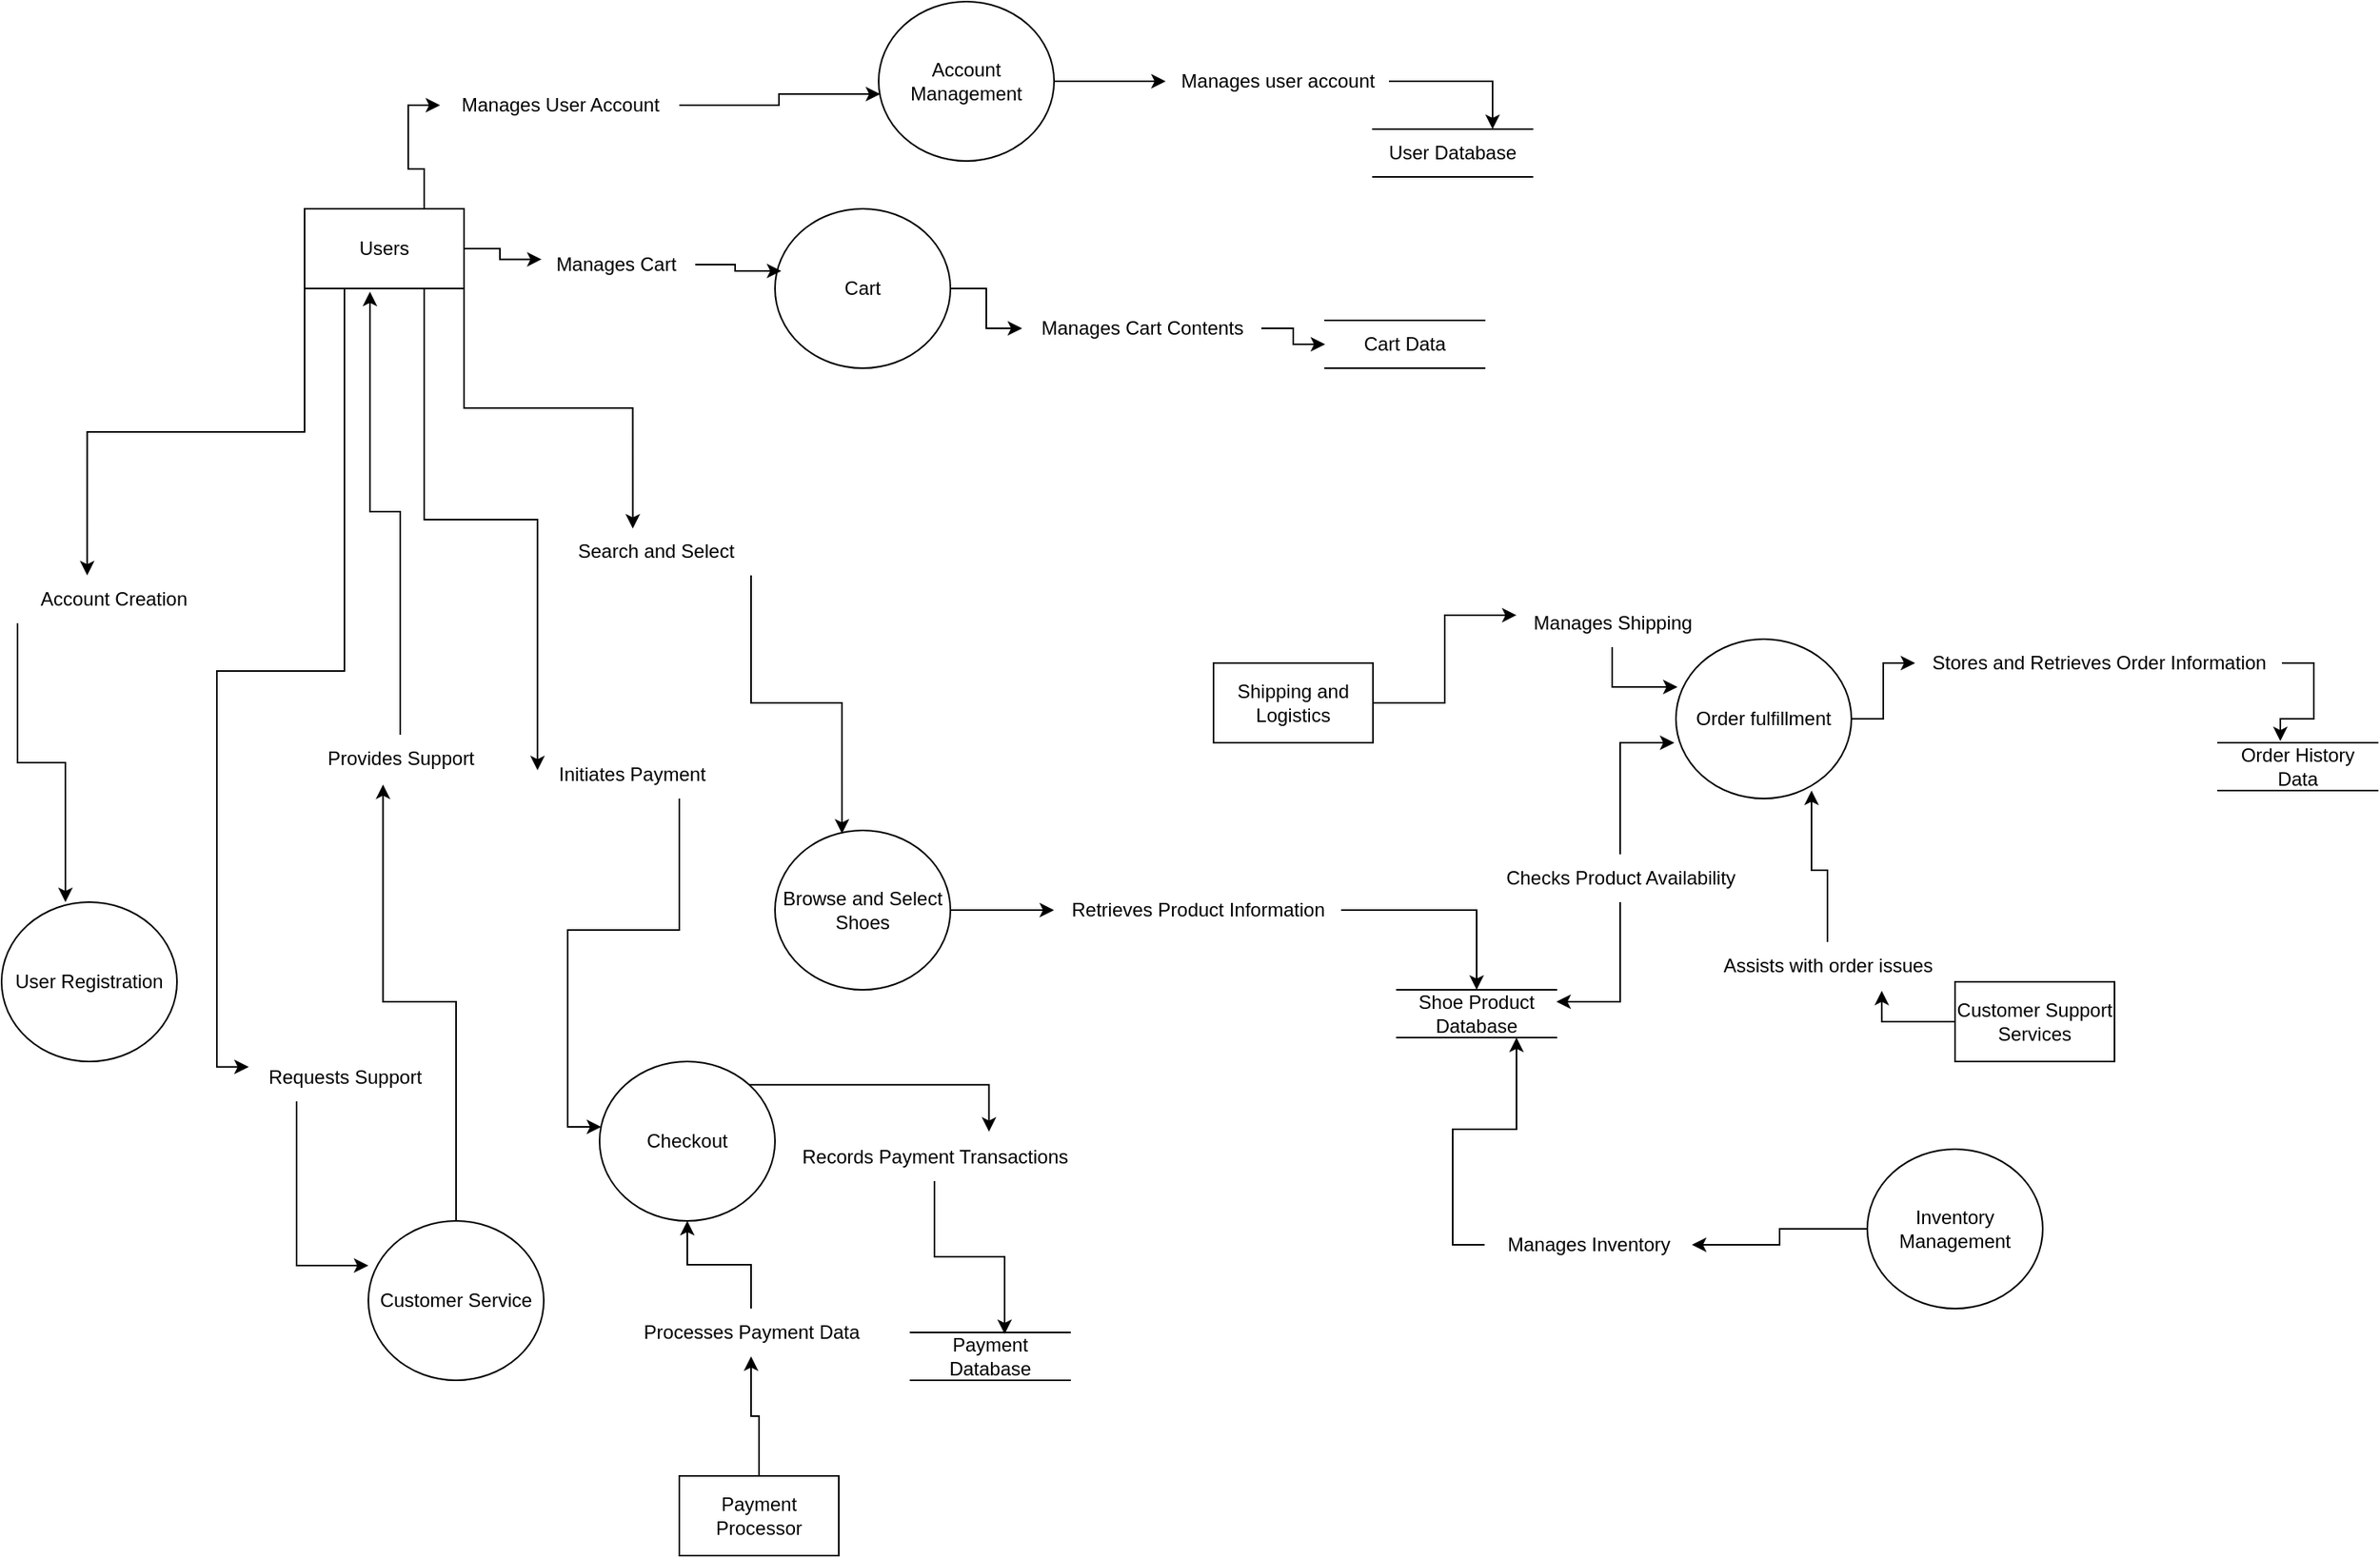<mxfile version="22.0.4" type="github">
  <diagram name="Page-1" id="DFopCFdIPEEqWfNpjsTn">
    <mxGraphModel dx="1942" dy="1562" grid="1" gridSize="10" guides="1" tooltips="1" connect="1" arrows="1" fold="1" page="1" pageScale="1" pageWidth="850" pageHeight="1100" math="0" shadow="0">
      <root>
        <mxCell id="0" />
        <mxCell id="1" parent="0" />
        <mxCell id="BYB5my-5IRVZ9kW4JfYy-2" value="Users" style="html=1;dashed=0;whiteSpace=wrap;" vertex="1" parent="1">
          <mxGeometry x="30" y="-170" width="100" height="50" as="geometry" />
        </mxCell>
        <mxCell id="BYB5my-5IRVZ9kW4JfYy-3" value="Shipping and Logistics" style="html=1;dashed=0;whiteSpace=wrap;" vertex="1" parent="1">
          <mxGeometry x="600" y="115" width="100" height="50" as="geometry" />
        </mxCell>
        <mxCell id="BYB5my-5IRVZ9kW4JfYy-4" value="Customer Support Services" style="html=1;dashed=0;whiteSpace=wrap;" vertex="1" parent="1">
          <mxGeometry x="1065" y="315" width="100" height="50" as="geometry" />
        </mxCell>
        <mxCell id="BYB5my-5IRVZ9kW4JfYy-61" style="edgeStyle=orthogonalEdgeStyle;rounded=0;orthogonalLoop=1;jettySize=auto;html=1;exitX=0.5;exitY=0;exitDx=0;exitDy=0;entryX=0.5;entryY=1;entryDx=0;entryDy=0;" edge="1" parent="1" source="BYB5my-5IRVZ9kW4JfYy-60" target="BYB5my-5IRVZ9kW4JfYy-7">
          <mxGeometry relative="1" as="geometry" />
        </mxCell>
        <mxCell id="BYB5my-5IRVZ9kW4JfYy-5" value="Payment Processor" style="html=1;dashed=0;whiteSpace=wrap;" vertex="1" parent="1">
          <mxGeometry x="265" y="625" width="100" height="50" as="geometry" />
        </mxCell>
        <mxCell id="BYB5my-5IRVZ9kW4JfYy-7" value="Checkout" style="shape=ellipse;html=1;dashed=0;whiteSpace=wrap;perimeter=ellipsePerimeter;" vertex="1" parent="1">
          <mxGeometry x="215" y="365" width="110" height="100" as="geometry" />
        </mxCell>
        <mxCell id="BYB5my-5IRVZ9kW4JfYy-8" value="User Registration" style="shape=ellipse;html=1;dashed=0;whiteSpace=wrap;perimeter=ellipsePerimeter;" vertex="1" parent="1">
          <mxGeometry x="-160" y="265" width="110" height="100" as="geometry" />
        </mxCell>
        <mxCell id="BYB5my-5IRVZ9kW4JfYy-74" style="edgeStyle=orthogonalEdgeStyle;rounded=0;orthogonalLoop=1;jettySize=auto;html=1;exitX=1;exitY=0.5;exitDx=0;exitDy=0;" edge="1" parent="1" source="BYB5my-5IRVZ9kW4JfYy-75" target="BYB5my-5IRVZ9kW4JfYy-20">
          <mxGeometry relative="1" as="geometry" />
        </mxCell>
        <mxCell id="BYB5my-5IRVZ9kW4JfYy-9" value="Browse and Select Shoes" style="shape=ellipse;html=1;dashed=0;whiteSpace=wrap;perimeter=ellipsePerimeter;" vertex="1" parent="1">
          <mxGeometry x="325" y="220" width="110" height="100" as="geometry" />
        </mxCell>
        <mxCell id="BYB5my-5IRVZ9kW4JfYy-99" style="edgeStyle=orthogonalEdgeStyle;rounded=0;orthogonalLoop=1;jettySize=auto;html=1;exitX=1;exitY=0.5;exitDx=0;exitDy=0;entryX=0.75;entryY=0;entryDx=0;entryDy=0;" edge="1" parent="1" source="BYB5my-5IRVZ9kW4JfYy-100" target="BYB5my-5IRVZ9kW4JfYy-16">
          <mxGeometry relative="1" as="geometry" />
        </mxCell>
        <mxCell id="BYB5my-5IRVZ9kW4JfYy-103" style="edgeStyle=orthogonalEdgeStyle;rounded=0;orthogonalLoop=1;jettySize=auto;html=1;exitX=1;exitY=0.5;exitDx=0;exitDy=0;" edge="1" parent="1" source="BYB5my-5IRVZ9kW4JfYy-10" target="BYB5my-5IRVZ9kW4JfYy-100">
          <mxGeometry relative="1" as="geometry" />
        </mxCell>
        <mxCell id="BYB5my-5IRVZ9kW4JfYy-10" value="Account Management" style="shape=ellipse;html=1;dashed=0;whiteSpace=wrap;perimeter=ellipsePerimeter;" vertex="1" parent="1">
          <mxGeometry x="390" y="-300" width="110" height="100" as="geometry" />
        </mxCell>
        <mxCell id="BYB5my-5IRVZ9kW4JfYy-12" value="Customer Service" style="shape=ellipse;html=1;dashed=0;whiteSpace=wrap;perimeter=ellipsePerimeter;" vertex="1" parent="1">
          <mxGeometry x="70" y="465" width="110" height="100" as="geometry" />
        </mxCell>
        <mxCell id="BYB5my-5IRVZ9kW4JfYy-94" style="edgeStyle=orthogonalEdgeStyle;rounded=0;orthogonalLoop=1;jettySize=auto;html=1;exitX=1;exitY=0.5;exitDx=0;exitDy=0;" edge="1" parent="1" source="BYB5my-5IRVZ9kW4JfYy-14" target="BYB5my-5IRVZ9kW4JfYy-92">
          <mxGeometry relative="1" as="geometry" />
        </mxCell>
        <mxCell id="BYB5my-5IRVZ9kW4JfYy-14" value="Order fulfillment" style="shape=ellipse;html=1;dashed=0;whiteSpace=wrap;perimeter=ellipsePerimeter;" vertex="1" parent="1">
          <mxGeometry x="890" y="100" width="110" height="100" as="geometry" />
        </mxCell>
        <mxCell id="BYB5my-5IRVZ9kW4JfYy-16" value="User Database" style="html=1;dashed=0;whiteSpace=wrap;shape=partialRectangle;right=0;left=0;" vertex="1" parent="1">
          <mxGeometry x="700" y="-220" width="100" height="30" as="geometry" />
        </mxCell>
        <mxCell id="BYB5my-5IRVZ9kW4JfYy-17" value="Payment Database" style="html=1;dashed=0;whiteSpace=wrap;shape=partialRectangle;right=0;left=0;" vertex="1" parent="1">
          <mxGeometry x="410" y="535" width="100" height="30" as="geometry" />
        </mxCell>
        <mxCell id="BYB5my-5IRVZ9kW4JfYy-18" value="Order History Data" style="html=1;dashed=0;whiteSpace=wrap;shape=partialRectangle;right=0;left=0;" vertex="1" parent="1">
          <mxGeometry x="1230" y="165" width="100" height="30" as="geometry" />
        </mxCell>
        <mxCell id="BYB5my-5IRVZ9kW4JfYy-20" value="Shoe Product Database" style="html=1;dashed=0;whiteSpace=wrap;shape=partialRectangle;right=0;left=0;" vertex="1" parent="1">
          <mxGeometry x="715" y="320" width="100" height="30" as="geometry" />
        </mxCell>
        <mxCell id="BYB5my-5IRVZ9kW4JfYy-24" style="edgeStyle=orthogonalEdgeStyle;rounded=0;orthogonalLoop=1;jettySize=auto;html=1;exitX=0;exitY=1;exitDx=0;exitDy=0;entryX=0.364;entryY=0;entryDx=0;entryDy=0;entryPerimeter=0;" edge="1" parent="1" source="BYB5my-5IRVZ9kW4JfYy-42" target="BYB5my-5IRVZ9kW4JfYy-8">
          <mxGeometry relative="1" as="geometry" />
        </mxCell>
        <mxCell id="BYB5my-5IRVZ9kW4JfYy-25" style="edgeStyle=orthogonalEdgeStyle;rounded=0;orthogonalLoop=1;jettySize=auto;html=1;exitX=0.25;exitY=1;exitDx=0;exitDy=0;entryX=0;entryY=0.28;entryDx=0;entryDy=0;entryPerimeter=0;" edge="1" parent="1" source="BYB5my-5IRVZ9kW4JfYy-56" target="BYB5my-5IRVZ9kW4JfYy-12">
          <mxGeometry relative="1" as="geometry" />
        </mxCell>
        <mxCell id="BYB5my-5IRVZ9kW4JfYy-95" style="edgeStyle=orthogonalEdgeStyle;rounded=0;orthogonalLoop=1;jettySize=auto;html=1;exitX=0;exitY=0.5;exitDx=0;exitDy=0;entryX=0.75;entryY=1;entryDx=0;entryDy=0;" edge="1" parent="1" source="BYB5my-5IRVZ9kW4JfYy-96" target="BYB5my-5IRVZ9kW4JfYy-20">
          <mxGeometry relative="1" as="geometry" />
        </mxCell>
        <mxCell id="BYB5my-5IRVZ9kW4JfYy-98" style="edgeStyle=orthogonalEdgeStyle;rounded=0;orthogonalLoop=1;jettySize=auto;html=1;exitX=0;exitY=0.5;exitDx=0;exitDy=0;" edge="1" parent="1" source="BYB5my-5IRVZ9kW4JfYy-33" target="BYB5my-5IRVZ9kW4JfYy-96">
          <mxGeometry relative="1" as="geometry" />
        </mxCell>
        <mxCell id="BYB5my-5IRVZ9kW4JfYy-33" value="Inventory Management" style="shape=ellipse;html=1;dashed=0;whiteSpace=wrap;perimeter=ellipsePerimeter;" vertex="1" parent="1">
          <mxGeometry x="1010" y="420" width="110" height="100" as="geometry" />
        </mxCell>
        <mxCell id="BYB5my-5IRVZ9kW4JfYy-39" style="edgeStyle=orthogonalEdgeStyle;rounded=0;orthogonalLoop=1;jettySize=auto;html=1;exitX=1;exitY=1;exitDx=0;exitDy=0;entryX=0.382;entryY=0.02;entryDx=0;entryDy=0;entryPerimeter=0;" edge="1" parent="1" source="BYB5my-5IRVZ9kW4JfYy-44" target="BYB5my-5IRVZ9kW4JfYy-9">
          <mxGeometry relative="1" as="geometry" />
        </mxCell>
        <mxCell id="BYB5my-5IRVZ9kW4JfYy-40" style="edgeStyle=orthogonalEdgeStyle;rounded=0;orthogonalLoop=1;jettySize=auto;html=1;exitX=0.75;exitY=1;exitDx=0;exitDy=0;entryX=0.009;entryY=0.41;entryDx=0;entryDy=0;entryPerimeter=0;" edge="1" parent="1" source="BYB5my-5IRVZ9kW4JfYy-51" target="BYB5my-5IRVZ9kW4JfYy-7">
          <mxGeometry relative="1" as="geometry" />
        </mxCell>
        <mxCell id="BYB5my-5IRVZ9kW4JfYy-105" style="edgeStyle=orthogonalEdgeStyle;rounded=0;orthogonalLoop=1;jettySize=auto;html=1;exitX=1;exitY=0.5;exitDx=0;exitDy=0;" edge="1" parent="1" source="BYB5my-5IRVZ9kW4JfYy-106" target="BYB5my-5IRVZ9kW4JfYy-104">
          <mxGeometry relative="1" as="geometry" />
        </mxCell>
        <mxCell id="BYB5my-5IRVZ9kW4JfYy-41" value="Cart" style="shape=ellipse;html=1;dashed=0;whiteSpace=wrap;perimeter=ellipsePerimeter;" vertex="1" parent="1">
          <mxGeometry x="325" y="-170" width="110" height="100" as="geometry" />
        </mxCell>
        <mxCell id="BYB5my-5IRVZ9kW4JfYy-43" value="" style="edgeStyle=orthogonalEdgeStyle;rounded=0;orthogonalLoop=1;jettySize=auto;html=1;exitX=0;exitY=1;exitDx=0;exitDy=0;entryX=0.364;entryY=0;entryDx=0;entryDy=0;entryPerimeter=0;" edge="1" parent="1" source="BYB5my-5IRVZ9kW4JfYy-2" target="BYB5my-5IRVZ9kW4JfYy-42">
          <mxGeometry relative="1" as="geometry">
            <mxPoint x="30" y="-120" as="sourcePoint" />
            <mxPoint x="-40" y="265" as="targetPoint" />
          </mxGeometry>
        </mxCell>
        <mxCell id="BYB5my-5IRVZ9kW4JfYy-42" value="Account Creation" style="text;html=1;align=center;verticalAlign=middle;resizable=0;points=[];autosize=1;strokeColor=none;fillColor=none;" vertex="1" parent="1">
          <mxGeometry x="-150" y="60" width="120" height="30" as="geometry" />
        </mxCell>
        <mxCell id="BYB5my-5IRVZ9kW4JfYy-45" value="" style="edgeStyle=orthogonalEdgeStyle;rounded=0;orthogonalLoop=1;jettySize=auto;html=1;exitX=1;exitY=1;exitDx=0;exitDy=0;entryX=0.382;entryY=0.02;entryDx=0;entryDy=0;entryPerimeter=0;" edge="1" parent="1" source="BYB5my-5IRVZ9kW4JfYy-2" target="BYB5my-5IRVZ9kW4JfYy-44">
          <mxGeometry relative="1" as="geometry">
            <mxPoint x="130" y="-120" as="sourcePoint" />
            <mxPoint x="212" y="232" as="targetPoint" />
          </mxGeometry>
        </mxCell>
        <mxCell id="BYB5my-5IRVZ9kW4JfYy-44" value="Search and Select" style="text;html=1;align=center;verticalAlign=middle;resizable=0;points=[];autosize=1;strokeColor=none;fillColor=none;" vertex="1" parent="1">
          <mxGeometry x="190" y="30" width="120" height="30" as="geometry" />
        </mxCell>
        <mxCell id="BYB5my-5IRVZ9kW4JfYy-48" style="edgeStyle=orthogonalEdgeStyle;rounded=0;orthogonalLoop=1;jettySize=auto;html=1;exitX=1;exitY=0.5;exitDx=0;exitDy=0;entryX=0.036;entryY=0.39;entryDx=0;entryDy=0;entryPerimeter=0;" edge="1" parent="1" source="BYB5my-5IRVZ9kW4JfYy-49" target="BYB5my-5IRVZ9kW4JfYy-41">
          <mxGeometry relative="1" as="geometry" />
        </mxCell>
        <mxCell id="BYB5my-5IRVZ9kW4JfYy-50" value="" style="edgeStyle=orthogonalEdgeStyle;rounded=0;orthogonalLoop=1;jettySize=auto;html=1;exitX=1;exitY=0.5;exitDx=0;exitDy=0;entryX=0.036;entryY=0.39;entryDx=0;entryDy=0;entryPerimeter=0;" edge="1" parent="1" source="BYB5my-5IRVZ9kW4JfYy-2" target="BYB5my-5IRVZ9kW4JfYy-49">
          <mxGeometry relative="1" as="geometry">
            <mxPoint x="130" y="-145" as="sourcePoint" />
            <mxPoint x="294" y="-131" as="targetPoint" />
          </mxGeometry>
        </mxCell>
        <mxCell id="BYB5my-5IRVZ9kW4JfYy-49" value="Manages Cart&lt;br&gt;" style="text;html=1;align=center;verticalAlign=middle;resizable=0;points=[];autosize=1;strokeColor=none;fillColor=none;" vertex="1" parent="1">
          <mxGeometry x="175" y="-150" width="100" height="30" as="geometry" />
        </mxCell>
        <mxCell id="BYB5my-5IRVZ9kW4JfYy-52" value="" style="edgeStyle=orthogonalEdgeStyle;rounded=0;orthogonalLoop=1;jettySize=auto;html=1;exitX=0.75;exitY=1;exitDx=0;exitDy=0;entryX=0.009;entryY=0.41;entryDx=0;entryDy=0;entryPerimeter=0;" edge="1" parent="1" source="BYB5my-5IRVZ9kW4JfYy-2" target="BYB5my-5IRVZ9kW4JfYy-51">
          <mxGeometry relative="1" as="geometry">
            <mxPoint x="105" y="-120" as="sourcePoint" />
            <mxPoint x="216" y="406" as="targetPoint" />
          </mxGeometry>
        </mxCell>
        <mxCell id="BYB5my-5IRVZ9kW4JfYy-51" value="Initiates Payment" style="text;html=1;align=center;verticalAlign=middle;resizable=0;points=[];autosize=1;strokeColor=none;fillColor=none;" vertex="1" parent="1">
          <mxGeometry x="175" y="170" width="120" height="30" as="geometry" />
        </mxCell>
        <mxCell id="BYB5my-5IRVZ9kW4JfYy-54" value="" style="edgeStyle=orthogonalEdgeStyle;rounded=0;orthogonalLoop=1;jettySize=auto;html=1;exitX=0.75;exitY=0;exitDx=0;exitDy=0;entryX=0;entryY=0.5;entryDx=0;entryDy=0;" edge="1" parent="1" source="BYB5my-5IRVZ9kW4JfYy-2" target="BYB5my-5IRVZ9kW4JfYy-53">
          <mxGeometry relative="1" as="geometry">
            <mxPoint x="105" y="-170" as="sourcePoint" />
            <mxPoint x="325" y="-250" as="targetPoint" />
          </mxGeometry>
        </mxCell>
        <mxCell id="BYB5my-5IRVZ9kW4JfYy-53" value="Manages User Account" style="text;html=1;align=center;verticalAlign=middle;resizable=0;points=[];autosize=1;strokeColor=none;fillColor=none;" vertex="1" parent="1">
          <mxGeometry x="115" y="-250" width="150" height="30" as="geometry" />
        </mxCell>
        <mxCell id="BYB5my-5IRVZ9kW4JfYy-55" style="edgeStyle=orthogonalEdgeStyle;rounded=0;orthogonalLoop=1;jettySize=auto;html=1;entryX=0.009;entryY=0.58;entryDx=0;entryDy=0;entryPerimeter=0;" edge="1" parent="1" source="BYB5my-5IRVZ9kW4JfYy-53" target="BYB5my-5IRVZ9kW4JfYy-10">
          <mxGeometry relative="1" as="geometry" />
        </mxCell>
        <mxCell id="BYB5my-5IRVZ9kW4JfYy-57" value="" style="edgeStyle=orthogonalEdgeStyle;rounded=0;orthogonalLoop=1;jettySize=auto;html=1;exitX=0.25;exitY=1;exitDx=0;exitDy=0;entryX=0;entryY=0.28;entryDx=0;entryDy=0;entryPerimeter=0;" edge="1" parent="1" source="BYB5my-5IRVZ9kW4JfYy-2" target="BYB5my-5IRVZ9kW4JfYy-56">
          <mxGeometry relative="1" as="geometry">
            <mxPoint x="55" y="-120" as="sourcePoint" />
            <mxPoint x="100" y="448" as="targetPoint" />
          </mxGeometry>
        </mxCell>
        <mxCell id="BYB5my-5IRVZ9kW4JfYy-56" value="Requests Support" style="text;html=1;align=center;verticalAlign=middle;resizable=0;points=[];autosize=1;strokeColor=none;fillColor=none;" vertex="1" parent="1">
          <mxGeometry x="-5" y="360" width="120" height="30" as="geometry" />
        </mxCell>
        <mxCell id="BYB5my-5IRVZ9kW4JfYy-62" value="" style="edgeStyle=orthogonalEdgeStyle;rounded=0;orthogonalLoop=1;jettySize=auto;html=1;exitX=0.5;exitY=0;exitDx=0;exitDy=0;entryX=0.5;entryY=1;entryDx=0;entryDy=0;" edge="1" parent="1" source="BYB5my-5IRVZ9kW4JfYy-5" target="BYB5my-5IRVZ9kW4JfYy-60">
          <mxGeometry relative="1" as="geometry">
            <mxPoint x="315" y="625" as="sourcePoint" />
            <mxPoint x="270" y="465" as="targetPoint" />
          </mxGeometry>
        </mxCell>
        <mxCell id="BYB5my-5IRVZ9kW4JfYy-60" value="Processes Payment Data" style="text;html=1;align=center;verticalAlign=middle;resizable=0;points=[];autosize=1;strokeColor=none;fillColor=none;" vertex="1" parent="1">
          <mxGeometry x="230" y="520" width="160" height="30" as="geometry" />
        </mxCell>
        <mxCell id="BYB5my-5IRVZ9kW4JfYy-64" style="edgeStyle=orthogonalEdgeStyle;rounded=0;orthogonalLoop=1;jettySize=auto;html=1;exitX=0.5;exitY=0;exitDx=0;exitDy=0;entryX=0.41;entryY=1.04;entryDx=0;entryDy=0;entryPerimeter=0;" edge="1" parent="1" source="BYB5my-5IRVZ9kW4JfYy-65" target="BYB5my-5IRVZ9kW4JfYy-2">
          <mxGeometry relative="1" as="geometry" />
        </mxCell>
        <mxCell id="BYB5my-5IRVZ9kW4JfYy-66" value="" style="edgeStyle=orthogonalEdgeStyle;rounded=0;orthogonalLoop=1;jettySize=auto;html=1;exitX=0.5;exitY=0;exitDx=0;exitDy=0;entryX=0.41;entryY=1.04;entryDx=0;entryDy=0;entryPerimeter=0;" edge="1" parent="1" source="BYB5my-5IRVZ9kW4JfYy-12" target="BYB5my-5IRVZ9kW4JfYy-65">
          <mxGeometry relative="1" as="geometry">
            <mxPoint x="125" y="465" as="sourcePoint" />
            <mxPoint x="71" y="-118" as="targetPoint" />
          </mxGeometry>
        </mxCell>
        <mxCell id="BYB5my-5IRVZ9kW4JfYy-65" value="Provides Support" style="text;html=1;align=center;verticalAlign=middle;resizable=0;points=[];autosize=1;strokeColor=none;fillColor=none;" vertex="1" parent="1">
          <mxGeometry x="30" y="160" width="120" height="30" as="geometry" />
        </mxCell>
        <mxCell id="BYB5my-5IRVZ9kW4JfYy-68" value="Manages Shipping" style="text;html=1;align=center;verticalAlign=middle;resizable=0;points=[];autosize=1;strokeColor=none;fillColor=none;" vertex="1" parent="1">
          <mxGeometry x="790" y="75" width="120" height="30" as="geometry" />
        </mxCell>
        <mxCell id="BYB5my-5IRVZ9kW4JfYy-72" value="" style="edgeStyle=orthogonalEdgeStyle;rounded=0;orthogonalLoop=1;jettySize=auto;html=1;exitX=0;exitY=0.5;exitDx=0;exitDy=0;entryX=0.727;entryY=1.02;entryDx=0;entryDy=0;entryPerimeter=0;" edge="1" parent="1" source="BYB5my-5IRVZ9kW4JfYy-4" target="BYB5my-5IRVZ9kW4JfYy-71">
          <mxGeometry relative="1" as="geometry">
            <mxPoint x="1065" y="280" as="sourcePoint" />
            <mxPoint x="960" y="237" as="targetPoint" />
          </mxGeometry>
        </mxCell>
        <mxCell id="BYB5my-5IRVZ9kW4JfYy-71" value="Assists with order issues" style="text;html=1;align=center;verticalAlign=middle;resizable=0;points=[];autosize=1;strokeColor=none;fillColor=none;" vertex="1" parent="1">
          <mxGeometry x="910" y="290" width="150" height="30" as="geometry" />
        </mxCell>
        <mxCell id="BYB5my-5IRVZ9kW4JfYy-76" value="" style="edgeStyle=orthogonalEdgeStyle;rounded=0;orthogonalLoop=1;jettySize=auto;html=1;exitX=1;exitY=0.5;exitDx=0;exitDy=0;" edge="1" parent="1" source="BYB5my-5IRVZ9kW4JfYy-9" target="BYB5my-5IRVZ9kW4JfYy-75">
          <mxGeometry relative="1" as="geometry">
            <mxPoint x="435" y="270" as="sourcePoint" />
            <mxPoint x="560" y="270" as="targetPoint" />
          </mxGeometry>
        </mxCell>
        <mxCell id="BYB5my-5IRVZ9kW4JfYy-75" value="Retrieves Product Information" style="text;html=1;align=center;verticalAlign=middle;resizable=0;points=[];autosize=1;strokeColor=none;fillColor=none;" vertex="1" parent="1">
          <mxGeometry x="500" y="255" width="180" height="30" as="geometry" />
        </mxCell>
        <mxCell id="BYB5my-5IRVZ9kW4JfYy-80" value="" style="edgeStyle=orthogonalEdgeStyle;rounded=0;orthogonalLoop=1;jettySize=auto;html=1;exitX=1;exitY=0;exitDx=0;exitDy=0;entryX=0.68;entryY=-0.033;entryDx=0;entryDy=0;entryPerimeter=0;" edge="1" parent="1" source="BYB5my-5IRVZ9kW4JfYy-7" target="BYB5my-5IRVZ9kW4JfYy-79">
          <mxGeometry relative="1" as="geometry">
            <mxPoint x="309" y="380" as="sourcePoint" />
            <mxPoint x="463" y="439" as="targetPoint" />
          </mxGeometry>
        </mxCell>
        <mxCell id="BYB5my-5IRVZ9kW4JfYy-79" value="Records Payment Transactions" style="text;html=1;align=center;verticalAlign=middle;resizable=0;points=[];autosize=1;strokeColor=none;fillColor=none;" vertex="1" parent="1">
          <mxGeometry x="330" y="410" width="190" height="30" as="geometry" />
        </mxCell>
        <mxCell id="BYB5my-5IRVZ9kW4JfYy-81" style="edgeStyle=orthogonalEdgeStyle;rounded=0;orthogonalLoop=1;jettySize=auto;html=1;entryX=0.59;entryY=0.033;entryDx=0;entryDy=0;entryPerimeter=0;" edge="1" parent="1" source="BYB5my-5IRVZ9kW4JfYy-79" target="BYB5my-5IRVZ9kW4JfYy-17">
          <mxGeometry relative="1" as="geometry" />
        </mxCell>
        <mxCell id="BYB5my-5IRVZ9kW4JfYy-82" style="edgeStyle=orthogonalEdgeStyle;rounded=0;orthogonalLoop=1;jettySize=auto;html=1;entryX=0.009;entryY=0.3;entryDx=0;entryDy=0;entryPerimeter=0;" edge="1" parent="1" source="BYB5my-5IRVZ9kW4JfYy-68" target="BYB5my-5IRVZ9kW4JfYy-14">
          <mxGeometry relative="1" as="geometry" />
        </mxCell>
        <mxCell id="BYB5my-5IRVZ9kW4JfYy-84" style="edgeStyle=orthogonalEdgeStyle;rounded=0;orthogonalLoop=1;jettySize=auto;html=1;exitX=1;exitY=0.5;exitDx=0;exitDy=0;entryX=0;entryY=0.333;entryDx=0;entryDy=0;entryPerimeter=0;" edge="1" parent="1" source="BYB5my-5IRVZ9kW4JfYy-3" target="BYB5my-5IRVZ9kW4JfYy-68">
          <mxGeometry relative="1" as="geometry" />
        </mxCell>
        <mxCell id="BYB5my-5IRVZ9kW4JfYy-85" style="edgeStyle=orthogonalEdgeStyle;rounded=0;orthogonalLoop=1;jettySize=auto;html=1;entryX=0.773;entryY=0.95;entryDx=0;entryDy=0;entryPerimeter=0;" edge="1" parent="1" source="BYB5my-5IRVZ9kW4JfYy-71" target="BYB5my-5IRVZ9kW4JfYy-14">
          <mxGeometry relative="1" as="geometry" />
        </mxCell>
        <mxCell id="BYB5my-5IRVZ9kW4JfYy-90" style="edgeStyle=orthogonalEdgeStyle;rounded=0;orthogonalLoop=1;jettySize=auto;html=1;entryX=1;entryY=0.25;entryDx=0;entryDy=0;" edge="1" parent="1" source="BYB5my-5IRVZ9kW4JfYy-87" target="BYB5my-5IRVZ9kW4JfYy-20">
          <mxGeometry relative="1" as="geometry" />
        </mxCell>
        <mxCell id="BYB5my-5IRVZ9kW4JfYy-87" value="Checks Product Availability" style="text;html=1;align=center;verticalAlign=middle;resizable=0;points=[];autosize=1;strokeColor=none;fillColor=none;" vertex="1" parent="1">
          <mxGeometry x="770" y="235" width="170" height="30" as="geometry" />
        </mxCell>
        <mxCell id="BYB5my-5IRVZ9kW4JfYy-89" style="edgeStyle=orthogonalEdgeStyle;rounded=0;orthogonalLoop=1;jettySize=auto;html=1;entryX=-0.009;entryY=0.65;entryDx=0;entryDy=0;entryPerimeter=0;" edge="1" parent="1" source="BYB5my-5IRVZ9kW4JfYy-87" target="BYB5my-5IRVZ9kW4JfYy-14">
          <mxGeometry relative="1" as="geometry" />
        </mxCell>
        <mxCell id="BYB5my-5IRVZ9kW4JfYy-91" style="edgeStyle=orthogonalEdgeStyle;rounded=0;orthogonalLoop=1;jettySize=auto;html=1;exitX=1;exitY=0.5;exitDx=0;exitDy=0;entryX=0.39;entryY=-0.033;entryDx=0;entryDy=0;entryPerimeter=0;" edge="1" parent="1" source="BYB5my-5IRVZ9kW4JfYy-92" target="BYB5my-5IRVZ9kW4JfYy-18">
          <mxGeometry relative="1" as="geometry" />
        </mxCell>
        <mxCell id="BYB5my-5IRVZ9kW4JfYy-92" value="Stores and Retrieves Order Information" style="text;html=1;align=center;verticalAlign=middle;resizable=0;points=[];autosize=1;strokeColor=none;fillColor=none;" vertex="1" parent="1">
          <mxGeometry x="1040" y="100" width="230" height="30" as="geometry" />
        </mxCell>
        <mxCell id="BYB5my-5IRVZ9kW4JfYy-96" value="Manages Inventory" style="text;html=1;align=center;verticalAlign=middle;resizable=0;points=[];autosize=1;strokeColor=none;fillColor=none;" vertex="1" parent="1">
          <mxGeometry x="770" y="465" width="130" height="30" as="geometry" />
        </mxCell>
        <mxCell id="BYB5my-5IRVZ9kW4JfYy-100" value="Manages user account" style="text;html=1;align=center;verticalAlign=middle;resizable=0;points=[];autosize=1;strokeColor=none;fillColor=none;" vertex="1" parent="1">
          <mxGeometry x="570" y="-265" width="140" height="30" as="geometry" />
        </mxCell>
        <mxCell id="BYB5my-5IRVZ9kW4JfYy-104" value="Cart Data" style="html=1;dashed=0;whiteSpace=wrap;shape=partialRectangle;right=0;left=0;" vertex="1" parent="1">
          <mxGeometry x="670" y="-100" width="100" height="30" as="geometry" />
        </mxCell>
        <mxCell id="BYB5my-5IRVZ9kW4JfYy-107" value="" style="edgeStyle=orthogonalEdgeStyle;rounded=0;orthogonalLoop=1;jettySize=auto;html=1;exitX=1;exitY=0.5;exitDx=0;exitDy=0;" edge="1" parent="1" source="BYB5my-5IRVZ9kW4JfYy-41" target="BYB5my-5IRVZ9kW4JfYy-106">
          <mxGeometry relative="1" as="geometry">
            <mxPoint x="435" y="-120" as="sourcePoint" />
            <mxPoint x="550" y="-95" as="targetPoint" />
          </mxGeometry>
        </mxCell>
        <mxCell id="BYB5my-5IRVZ9kW4JfYy-106" value="Manages Cart Contents" style="text;html=1;align=center;verticalAlign=middle;resizable=0;points=[];autosize=1;strokeColor=none;fillColor=none;" vertex="1" parent="1">
          <mxGeometry x="480" y="-110" width="150" height="30" as="geometry" />
        </mxCell>
      </root>
    </mxGraphModel>
  </diagram>
</mxfile>
